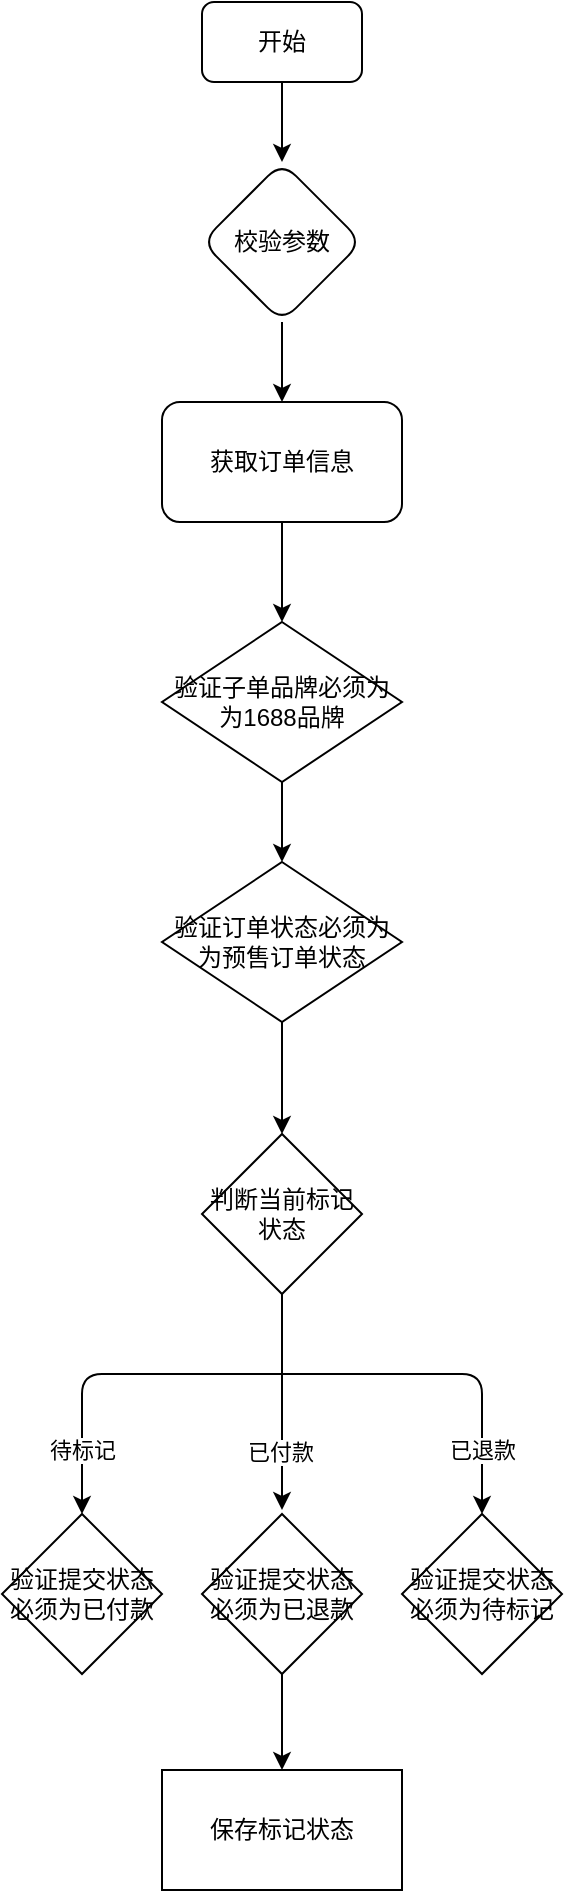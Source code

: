 <mxfile version="22.1.5" type="github">
  <diagram name="第 1 页" id="8ssVTDq5s0VuUs4Fk0B0">
    <mxGraphModel dx="1114" dy="570" grid="1" gridSize="10" guides="1" tooltips="1" connect="1" arrows="1" fold="1" page="1" pageScale="1" pageWidth="827" pageHeight="1169" math="0" shadow="0">
      <root>
        <mxCell id="0" />
        <mxCell id="1" parent="0" />
        <mxCell id="L8e8LoBa5Zj_JNY19spO-12" value="" style="edgeStyle=orthogonalEdgeStyle;rounded=1;orthogonalLoop=1;jettySize=auto;html=1;" edge="1" parent="1" source="L8e8LoBa5Zj_JNY19spO-1" target="L8e8LoBa5Zj_JNY19spO-11">
          <mxGeometry relative="1" as="geometry" />
        </mxCell>
        <mxCell id="L8e8LoBa5Zj_JNY19spO-1" value="开始" style="rounded=1;whiteSpace=wrap;html=1;" vertex="1" parent="1">
          <mxGeometry x="340" y="10" width="80" height="40" as="geometry" />
        </mxCell>
        <mxCell id="L8e8LoBa5Zj_JNY19spO-14" value="" style="edgeStyle=orthogonalEdgeStyle;rounded=1;orthogonalLoop=1;jettySize=auto;html=1;" edge="1" parent="1" source="L8e8LoBa5Zj_JNY19spO-11" target="L8e8LoBa5Zj_JNY19spO-13">
          <mxGeometry relative="1" as="geometry" />
        </mxCell>
        <mxCell id="L8e8LoBa5Zj_JNY19spO-11" value="校验参数" style="rhombus;whiteSpace=wrap;html=1;rounded=1;" vertex="1" parent="1">
          <mxGeometry x="340" y="90" width="80" height="80" as="geometry" />
        </mxCell>
        <mxCell id="L8e8LoBa5Zj_JNY19spO-13" value="获取订单信息" style="whiteSpace=wrap;html=1;rounded=1;" vertex="1" parent="1">
          <mxGeometry x="320" y="210" width="120" height="60" as="geometry" />
        </mxCell>
        <mxCell id="L8e8LoBa5Zj_JNY19spO-16" value="" style="endArrow=classic;html=1;rounded=1;entryX=0.5;entryY=0;entryDx=0;entryDy=0;" edge="1" parent="1" target="L8e8LoBa5Zj_JNY19spO-34">
          <mxGeometry width="50" height="50" relative="1" as="geometry">
            <mxPoint x="380" y="696" as="sourcePoint" />
            <mxPoint x="480" y="746" as="targetPoint" />
            <Array as="points">
              <mxPoint x="480" y="696" />
            </Array>
          </mxGeometry>
        </mxCell>
        <mxCell id="L8e8LoBa5Zj_JNY19spO-45" value="已退款" style="edgeLabel;html=1;align=center;verticalAlign=middle;resizable=0;points=[];" vertex="1" connectable="0" parent="L8e8LoBa5Zj_JNY19spO-16">
          <mxGeometry x="0.4" y="2" relative="1" as="geometry">
            <mxPoint x="-2" y="19" as="offset" />
          </mxGeometry>
        </mxCell>
        <mxCell id="L8e8LoBa5Zj_JNY19spO-17" value="" style="endArrow=classic;html=1;rounded=1;entryX=0.5;entryY=0;entryDx=0;entryDy=0;" edge="1" parent="1" target="L8e8LoBa5Zj_JNY19spO-30">
          <mxGeometry width="50" height="50" relative="1" as="geometry">
            <mxPoint x="380" y="696" as="sourcePoint" />
            <mxPoint x="280" y="844" as="targetPoint" />
            <Array as="points">
              <mxPoint x="280" y="696" />
            </Array>
          </mxGeometry>
        </mxCell>
        <mxCell id="L8e8LoBa5Zj_JNY19spO-43" value="待标记" style="edgeLabel;html=1;align=center;verticalAlign=middle;resizable=0;points=[];" vertex="1" connectable="0" parent="L8e8LoBa5Zj_JNY19spO-17">
          <mxGeometry x="0.395" relative="1" as="geometry">
            <mxPoint y="19" as="offset" />
          </mxGeometry>
        </mxCell>
        <mxCell id="L8e8LoBa5Zj_JNY19spO-20" value="" style="endArrow=classic;html=1;rounded=1;" edge="1" parent="1">
          <mxGeometry width="50" height="50" relative="1" as="geometry">
            <mxPoint x="380" y="390" as="sourcePoint" />
            <mxPoint x="380" y="440" as="targetPoint" />
          </mxGeometry>
        </mxCell>
        <mxCell id="L8e8LoBa5Zj_JNY19spO-22" value="判断当前标记状态" style="rhombus;whiteSpace=wrap;html=1;direction=south;" vertex="1" parent="1">
          <mxGeometry x="340" y="576" width="80" height="80" as="geometry" />
        </mxCell>
        <mxCell id="L8e8LoBa5Zj_JNY19spO-30" value="验证提交状态必须为已付款" style="rhombus;whiteSpace=wrap;html=1;rounded=0;" vertex="1" parent="1">
          <mxGeometry x="240" y="766" width="80" height="80" as="geometry" />
        </mxCell>
        <mxCell id="L8e8LoBa5Zj_JNY19spO-39" value="" style="edgeStyle=orthogonalEdgeStyle;rounded=0;orthogonalLoop=1;jettySize=auto;html=1;" edge="1" parent="1" source="L8e8LoBa5Zj_JNY19spO-32" target="L8e8LoBa5Zj_JNY19spO-38">
          <mxGeometry relative="1" as="geometry" />
        </mxCell>
        <mxCell id="L8e8LoBa5Zj_JNY19spO-46" value="" style="edgeStyle=orthogonalEdgeStyle;rounded=0;orthogonalLoop=1;jettySize=auto;html=1;exitX=1;exitY=0.5;exitDx=0;exitDy=0;" edge="1" parent="1" source="L8e8LoBa5Zj_JNY19spO-22">
          <mxGeometry relative="1" as="geometry">
            <mxPoint x="380" y="764" as="targetPoint" />
            <Array as="points">
              <mxPoint x="380" y="684" />
              <mxPoint x="380" y="684" />
            </Array>
          </mxGeometry>
        </mxCell>
        <mxCell id="L8e8LoBa5Zj_JNY19spO-47" value="已付款" style="edgeLabel;html=1;align=center;verticalAlign=middle;resizable=0;points=[];" vertex="1" connectable="0" parent="L8e8LoBa5Zj_JNY19spO-46">
          <mxGeometry x="0.463" y="-1" relative="1" as="geometry">
            <mxPoint as="offset" />
          </mxGeometry>
        </mxCell>
        <mxCell id="L8e8LoBa5Zj_JNY19spO-32" value="验证提交状态必须为已退款" style="rhombus;whiteSpace=wrap;html=1;rounded=0;" vertex="1" parent="1">
          <mxGeometry x="340" y="766" width="80" height="80" as="geometry" />
        </mxCell>
        <mxCell id="L8e8LoBa5Zj_JNY19spO-34" value="验证提交状态必须为待标记" style="rhombus;whiteSpace=wrap;html=1;rounded=0;" vertex="1" parent="1">
          <mxGeometry x="440" y="766" width="80" height="80" as="geometry" />
        </mxCell>
        <mxCell id="L8e8LoBa5Zj_JNY19spO-38" value="保存标记状态" style="whiteSpace=wrap;html=1;rounded=0;" vertex="1" parent="1">
          <mxGeometry x="320" y="894" width="120" height="60" as="geometry" />
        </mxCell>
        <mxCell id="L8e8LoBa5Zj_JNY19spO-41" value="" style="edgeStyle=orthogonalEdgeStyle;rounded=0;orthogonalLoop=1;jettySize=auto;html=1;" edge="1" parent="1" source="L8e8LoBa5Zj_JNY19spO-40" target="L8e8LoBa5Zj_JNY19spO-22">
          <mxGeometry relative="1" as="geometry" />
        </mxCell>
        <mxCell id="L8e8LoBa5Zj_JNY19spO-40" value="验证订单状态必须为为预售订单状态" style="rhombus;whiteSpace=wrap;html=1;" vertex="1" parent="1">
          <mxGeometry x="320" y="440" width="120" height="80" as="geometry" />
        </mxCell>
        <mxCell id="L8e8LoBa5Zj_JNY19spO-48" value="" style="endArrow=classic;html=1;rounded=1;" edge="1" parent="1">
          <mxGeometry width="50" height="50" relative="1" as="geometry">
            <mxPoint x="380" y="270" as="sourcePoint" />
            <mxPoint x="380" y="320" as="targetPoint" />
          </mxGeometry>
        </mxCell>
        <mxCell id="L8e8LoBa5Zj_JNY19spO-49" value="验证子单品牌必须为为1688品牌" style="rhombus;whiteSpace=wrap;html=1;" vertex="1" parent="1">
          <mxGeometry x="320" y="320" width="120" height="80" as="geometry" />
        </mxCell>
      </root>
    </mxGraphModel>
  </diagram>
</mxfile>

